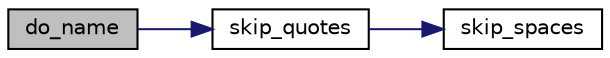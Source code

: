 digraph "do_name"
{
  edge [fontname="Helvetica",fontsize="10",labelfontname="Helvetica",labelfontsize="10"];
  node [fontname="Helvetica",fontsize="10",shape=record];
  rankdir="LR";
  Node1 [label="do_name",height=0.2,width=0.4,color="black", fillcolor="grey75", style="filled", fontcolor="black"];
  Node1 -> Node2 [color="midnightblue",fontsize="10",style="solid",fontname="Helvetica"];
  Node2 [label="skip_quotes",height=0.2,width=0.4,color="black", fillcolor="white", style="filled",URL="$grloadac_8cpp.html#abcede5f3a647da17deabbd1ccbae1f0e"];
  Node2 -> Node3 [color="midnightblue",fontsize="10",style="solid",fontname="Helvetica"];
  Node3 [label="skip_spaces",height=0.2,width=0.4,color="black", fillcolor="white", style="filled",URL="$grloadac_8cpp.html#a5141f5ea5d72fbbeb66ab378a40d3edd"];
}

